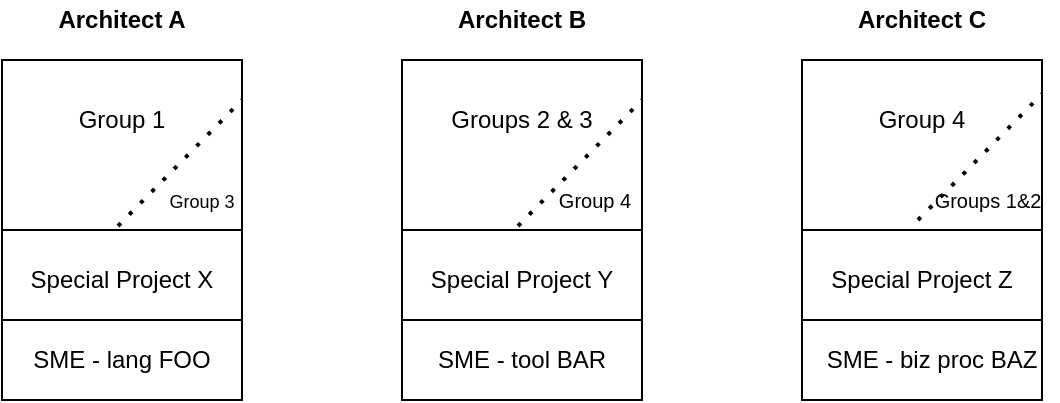 <mxfile version="14.4.4" type="github" pages="2">
  <diagram id="1Dz7WOy2FfaXCJ-6_X1h" name="Architects POV">
    <mxGraphModel dx="1099" dy="580" grid="1" gridSize="10" guides="1" tooltips="1" connect="1" arrows="1" fold="1" page="1" pageScale="1" pageWidth="850" pageHeight="1100" math="0" shadow="0">
      <root>
        <mxCell id="0" />
        <mxCell id="1" parent="0" />
        <mxCell id="tSf0u6BiJ-k97yLMqyBa-2" value="" style="rounded=0;whiteSpace=wrap;html=1;" parent="1" vertex="1">
          <mxGeometry x="159" y="109" width="120" height="170" as="geometry" />
        </mxCell>
        <mxCell id="tSf0u6BiJ-k97yLMqyBa-15" value="" style="endArrow=none;html=1;" parent="1" source="tSf0u6BiJ-k97yLMqyBa-2" edge="1">
          <mxGeometry width="50" height="50" relative="1" as="geometry">
            <mxPoint x="229" y="219" as="sourcePoint" />
            <mxPoint x="279" y="169" as="targetPoint" />
            <Array as="points">
              <mxPoint x="279" y="179" />
            </Array>
          </mxGeometry>
        </mxCell>
        <mxCell id="tSf0u6BiJ-k97yLMqyBa-16" value="" style="endArrow=none;html=1;entryX=1;entryY=0.5;entryDx=0;entryDy=0;exitX=0;exitY=0.5;exitDx=0;exitDy=0;" parent="1" source="tSf0u6BiJ-k97yLMqyBa-2" target="tSf0u6BiJ-k97yLMqyBa-2" edge="1">
          <mxGeometry width="50" height="50" relative="1" as="geometry">
            <mxPoint x="159" y="189" as="sourcePoint" />
            <mxPoint x="269" y="190" as="targetPoint" />
          </mxGeometry>
        </mxCell>
        <mxCell id="tSf0u6BiJ-k97yLMqyBa-17" value="" style="endArrow=none;html=1;entryX=1;entryY=0.5;entryDx=0;entryDy=0;exitX=0;exitY=0.5;exitDx=0;exitDy=0;" parent="1" edge="1">
          <mxGeometry width="50" height="50" relative="1" as="geometry">
            <mxPoint x="159" y="239" as="sourcePoint" />
            <mxPoint x="279" y="239" as="targetPoint" />
          </mxGeometry>
        </mxCell>
        <mxCell id="tSf0u6BiJ-k97yLMqyBa-18" value="" style="rounded=0;whiteSpace=wrap;html=1;" parent="1" vertex="1">
          <mxGeometry x="359" y="109" width="120" height="170" as="geometry" />
        </mxCell>
        <mxCell id="tSf0u6BiJ-k97yLMqyBa-19" value="" style="endArrow=none;html=1;entryX=1;entryY=0.5;entryDx=0;entryDy=0;exitX=0;exitY=0.5;exitDx=0;exitDy=0;" parent="1" source="tSf0u6BiJ-k97yLMqyBa-18" target="tSf0u6BiJ-k97yLMqyBa-18" edge="1">
          <mxGeometry width="50" height="50" relative="1" as="geometry">
            <mxPoint x="359" y="189" as="sourcePoint" />
            <mxPoint x="469" y="190" as="targetPoint" />
          </mxGeometry>
        </mxCell>
        <mxCell id="tSf0u6BiJ-k97yLMqyBa-20" value="" style="endArrow=none;html=1;entryX=1;entryY=0.5;entryDx=0;entryDy=0;exitX=0;exitY=0.5;exitDx=0;exitDy=0;" parent="1" edge="1">
          <mxGeometry width="50" height="50" relative="1" as="geometry">
            <mxPoint x="359" y="239" as="sourcePoint" />
            <mxPoint x="479" y="239" as="targetPoint" />
          </mxGeometry>
        </mxCell>
        <mxCell id="tSf0u6BiJ-k97yLMqyBa-21" value="" style="rounded=0;whiteSpace=wrap;html=1;" parent="1" vertex="1">
          <mxGeometry x="559" y="109" width="120" height="170" as="geometry" />
        </mxCell>
        <mxCell id="tSf0u6BiJ-k97yLMqyBa-22" value="" style="endArrow=none;html=1;entryX=1;entryY=0.5;entryDx=0;entryDy=0;exitX=0;exitY=0.5;exitDx=0;exitDy=0;" parent="1" source="tSf0u6BiJ-k97yLMqyBa-21" target="tSf0u6BiJ-k97yLMqyBa-21" edge="1">
          <mxGeometry width="50" height="50" relative="1" as="geometry">
            <mxPoint x="179" y="209" as="sourcePoint" />
            <mxPoint x="289" y="210" as="targetPoint" />
          </mxGeometry>
        </mxCell>
        <mxCell id="tSf0u6BiJ-k97yLMqyBa-23" value="" style="endArrow=none;html=1;entryX=1;entryY=0.5;entryDx=0;entryDy=0;exitX=0;exitY=0.5;exitDx=0;exitDy=0;" parent="1" edge="1">
          <mxGeometry width="50" height="50" relative="1" as="geometry">
            <mxPoint x="559" y="239" as="sourcePoint" />
            <mxPoint x="679" y="239" as="targetPoint" />
          </mxGeometry>
        </mxCell>
        <mxCell id="tSf0u6BiJ-k97yLMqyBa-27" value="&lt;b&gt;Architect A&lt;/b&gt;" style="text;html=1;strokeColor=none;fillColor=none;align=center;verticalAlign=middle;whiteSpace=wrap;rounded=0;" parent="1" vertex="1">
          <mxGeometry x="159" y="79" width="120" height="20" as="geometry" />
        </mxCell>
        <mxCell id="tSf0u6BiJ-k97yLMqyBa-28" value="&lt;b&gt;Architect B&lt;/b&gt;" style="text;html=1;strokeColor=none;fillColor=none;align=center;verticalAlign=middle;whiteSpace=wrap;rounded=0;" parent="1" vertex="1">
          <mxGeometry x="359" y="79" width="120" height="20" as="geometry" />
        </mxCell>
        <mxCell id="tSf0u6BiJ-k97yLMqyBa-29" value="&lt;b&gt;Architect C&lt;/b&gt;" style="text;html=1;strokeColor=none;fillColor=none;align=center;verticalAlign=middle;whiteSpace=wrap;rounded=0;" parent="1" vertex="1">
          <mxGeometry x="559" y="79" width="120" height="20" as="geometry" />
        </mxCell>
        <mxCell id="tSf0u6BiJ-k97yLMqyBa-33" value="" style="endArrow=none;dashed=1;html=1;dashPattern=1 3;strokeWidth=2;exitX=0;exitY=1;exitDx=0;exitDy=0;" parent="1" source="tSf0u6BiJ-k97yLMqyBa-39" edge="1">
          <mxGeometry width="50" height="50" relative="1" as="geometry">
            <mxPoint x="619" y="184" as="sourcePoint" />
            <mxPoint x="679" y="126" as="targetPoint" />
          </mxGeometry>
        </mxCell>
        <mxCell id="tSf0u6BiJ-k97yLMqyBa-34" value="Group 1" style="text;html=1;strokeColor=none;fillColor=none;align=center;verticalAlign=middle;whiteSpace=wrap;rounded=0;" parent="1" vertex="1">
          <mxGeometry x="189" y="129" width="60" height="20" as="geometry" />
        </mxCell>
        <mxCell id="tSf0u6BiJ-k97yLMqyBa-35" value="Groups 2 &amp;amp; 3" style="text;html=1;strokeColor=none;fillColor=none;align=center;verticalAlign=middle;whiteSpace=wrap;rounded=0;" parent="1" vertex="1">
          <mxGeometry x="379" y="129" width="80" height="20" as="geometry" />
        </mxCell>
        <mxCell id="tSf0u6BiJ-k97yLMqyBa-36" value="Group 4" style="text;html=1;strokeColor=none;fillColor=none;align=center;verticalAlign=middle;whiteSpace=wrap;rounded=0;" parent="1" vertex="1">
          <mxGeometry x="589" y="129" width="60" height="20" as="geometry" />
        </mxCell>
        <mxCell id="tSf0u6BiJ-k97yLMqyBa-37" value="&lt;font style=&quot;font-size: 9px&quot;&gt;Group 3&lt;/font&gt;" style="text;html=1;strokeColor=none;fillColor=none;align=center;verticalAlign=middle;whiteSpace=wrap;rounded=0;" parent="1" vertex="1">
          <mxGeometry x="239" y="169" width="40" height="20" as="geometry" />
        </mxCell>
        <mxCell id="tSf0u6BiJ-k97yLMqyBa-38" value="&lt;font size=&quot;1&quot;&gt;Group 4&lt;/font&gt;" style="text;html=1;strokeColor=none;fillColor=none;align=center;verticalAlign=middle;whiteSpace=wrap;rounded=0;" parent="1" vertex="1">
          <mxGeometry x="433" y="169" width="45" height="20" as="geometry" />
        </mxCell>
        <mxCell id="tSf0u6BiJ-k97yLMqyBa-39" value="&lt;font size=&quot;1&quot;&gt;Groups 1&amp;amp;2&lt;/font&gt;" style="text;html=1;strokeColor=none;fillColor=none;align=center;verticalAlign=middle;whiteSpace=wrap;rounded=0;" parent="1" vertex="1">
          <mxGeometry x="617" y="169" width="70" height="20" as="geometry" />
        </mxCell>
        <mxCell id="tSf0u6BiJ-k97yLMqyBa-41" value="" style="endArrow=none;dashed=1;html=1;dashPattern=1 3;strokeWidth=2;exitX=0;exitY=1;exitDx=0;exitDy=0;" parent="1" edge="1">
          <mxGeometry width="50" height="50" relative="1" as="geometry">
            <mxPoint x="417" y="192" as="sourcePoint" />
            <mxPoint x="479" y="129" as="targetPoint" />
          </mxGeometry>
        </mxCell>
        <mxCell id="tSf0u6BiJ-k97yLMqyBa-42" value="" style="endArrow=none;dashed=1;html=1;dashPattern=1 3;strokeWidth=2;exitX=0;exitY=1;exitDx=0;exitDy=0;" parent="1" edge="1">
          <mxGeometry width="50" height="50" relative="1" as="geometry">
            <mxPoint x="217" y="192" as="sourcePoint" />
            <mxPoint x="279" y="129" as="targetPoint" />
          </mxGeometry>
        </mxCell>
        <mxCell id="tSf0u6BiJ-k97yLMqyBa-45" value="Special Project X" style="text;html=1;strokeColor=none;fillColor=none;align=center;verticalAlign=middle;whiteSpace=wrap;rounded=0;" parent="1" vertex="1">
          <mxGeometry x="169" y="209" width="100" height="20" as="geometry" />
        </mxCell>
        <mxCell id="tSf0u6BiJ-k97yLMqyBa-47" value="Special Project Y" style="text;html=1;strokeColor=none;fillColor=none;align=center;verticalAlign=middle;whiteSpace=wrap;rounded=0;" parent="1" vertex="1">
          <mxGeometry x="369" y="209" width="100" height="20" as="geometry" />
        </mxCell>
        <mxCell id="tSf0u6BiJ-k97yLMqyBa-48" value="Special Project Z" style="text;html=1;strokeColor=none;fillColor=none;align=center;verticalAlign=middle;whiteSpace=wrap;rounded=0;" parent="1" vertex="1">
          <mxGeometry x="569" y="209" width="100" height="20" as="geometry" />
        </mxCell>
        <mxCell id="tSf0u6BiJ-k97yLMqyBa-52" value="SME - lang FOO" style="text;html=1;strokeColor=none;fillColor=none;align=center;verticalAlign=middle;whiteSpace=wrap;rounded=0;" parent="1" vertex="1">
          <mxGeometry x="169" y="249" width="100" height="20" as="geometry" />
        </mxCell>
        <mxCell id="tSf0u6BiJ-k97yLMqyBa-53" value="SME - tool BAR" style="text;html=1;strokeColor=none;fillColor=none;align=center;verticalAlign=middle;whiteSpace=wrap;rounded=0;" parent="1" vertex="1">
          <mxGeometry x="369" y="249" width="100" height="20" as="geometry" />
        </mxCell>
        <mxCell id="tSf0u6BiJ-k97yLMqyBa-54" value="SME - biz proc BAZ" style="text;html=1;strokeColor=none;fillColor=none;align=center;verticalAlign=middle;whiteSpace=wrap;rounded=0;" parent="1" vertex="1">
          <mxGeometry x="569" y="249" width="110" height="20" as="geometry" />
        </mxCell>
      </root>
    </mxGraphModel>
  </diagram>
  <diagram id="51hG3xZzr4p8CHMQl2Q2" name="Teams POV">
    <mxGraphModel dx="1822" dy="705" grid="1" gridSize="10" guides="1" tooltips="1" connect="1" arrows="1" fold="1" page="0" pageScale="1" pageWidth="850" pageHeight="1100" math="0" shadow="1">
      <root>
        <mxCell id="vm9dkruRYCmrjaV8t3G5-0" />
        <mxCell id="vm9dkruRYCmrjaV8t3G5-1" parent="vm9dkruRYCmrjaV8t3G5-0" />
        <mxCell id="vm9dkruRYCmrjaV8t3G5-2" value="" style="ellipse;whiteSpace=wrap;html=1;aspect=fixed;rounded=1;" parent="vm9dkruRYCmrjaV8t3G5-1" vertex="1">
          <mxGeometry x="94" y="240" width="120" height="120" as="geometry" />
        </mxCell>
        <mxCell id="vm9dkruRYCmrjaV8t3G5-3" value="" style="ellipse;whiteSpace=wrap;html=1;aspect=fixed;rounded=1;" parent="vm9dkruRYCmrjaV8t3G5-1" vertex="1">
          <mxGeometry x="294" y="240" width="120" height="120" as="geometry" />
        </mxCell>
        <mxCell id="vm9dkruRYCmrjaV8t3G5-4" value="" style="ellipse;whiteSpace=wrap;html=1;aspect=fixed;rounded=1;" parent="vm9dkruRYCmrjaV8t3G5-1" vertex="1">
          <mxGeometry x="494" y="240" width="120" height="120" as="geometry" />
        </mxCell>
        <mxCell id="vm9dkruRYCmrjaV8t3G5-5" value="" style="ellipse;whiteSpace=wrap;html=1;aspect=fixed;rounded=1;" parent="vm9dkruRYCmrjaV8t3G5-1" vertex="1">
          <mxGeometry x="694" y="240" width="120" height="120" as="geometry" />
        </mxCell>
        <mxCell id="vm9dkruRYCmrjaV8t3G5-6" value="&lt;b&gt;&lt;font style=&quot;font-size: 14px&quot;&gt;Group 1&lt;/font&gt;&lt;/b&gt;" style="text;html=1;strokeColor=none;fillColor=none;align=center;verticalAlign=middle;whiteSpace=wrap;rounded=1;" parent="vm9dkruRYCmrjaV8t3G5-1" vertex="1">
          <mxGeometry x="114" y="210" width="80" height="20" as="geometry" />
        </mxCell>
        <mxCell id="vm9dkruRYCmrjaV8t3G5-7" value="&lt;b&gt;&lt;font style=&quot;font-size: 14px&quot;&gt;Group 2&lt;/font&gt;&lt;/b&gt;" style="text;html=1;strokeColor=none;fillColor=none;align=center;verticalAlign=middle;whiteSpace=wrap;rounded=1;" parent="vm9dkruRYCmrjaV8t3G5-1" vertex="1">
          <mxGeometry x="314" y="210" width="80" height="20" as="geometry" />
        </mxCell>
        <mxCell id="vm9dkruRYCmrjaV8t3G5-8" value="&lt;b&gt;&lt;font style=&quot;font-size: 14px&quot;&gt;Group 3&lt;/font&gt;&lt;/b&gt;" style="text;html=1;strokeColor=none;fillColor=none;align=center;verticalAlign=middle;whiteSpace=wrap;rounded=1;" parent="vm9dkruRYCmrjaV8t3G5-1" vertex="1">
          <mxGeometry x="514" y="210" width="80" height="20" as="geometry" />
        </mxCell>
        <mxCell id="vm9dkruRYCmrjaV8t3G5-9" value="&lt;b&gt;&lt;font style=&quot;font-size: 14px&quot;&gt;Group 4&lt;/font&gt;&lt;/b&gt;" style="text;html=1;strokeColor=none;fillColor=none;align=center;verticalAlign=middle;whiteSpace=wrap;rounded=1;" parent="vm9dkruRYCmrjaV8t3G5-1" vertex="1">
          <mxGeometry x="714" y="210" width="80" height="20" as="geometry" />
        </mxCell>
        <mxCell id="Chb_cNh5jvk0SZhNKoE--0" value="&lt;font style=&quot;font-size: 14px&quot;&gt;Architect A&lt;/font&gt;" style="text;html=1;strokeColor=none;fillColor=none;align=center;verticalAlign=middle;whiteSpace=wrap;rounded=1;" parent="vm9dkruRYCmrjaV8t3G5-1" vertex="1">
          <mxGeometry x="114" y="270" width="80" height="40" as="geometry" />
        </mxCell>
        <mxCell id="Chb_cNh5jvk0SZhNKoE--1" value="&lt;font style=&quot;font-size: 14px&quot;&gt;Architect B&lt;/font&gt;" style="text;html=1;strokeColor=none;fillColor=none;align=center;verticalAlign=middle;whiteSpace=wrap;rounded=1;" parent="vm9dkruRYCmrjaV8t3G5-1" vertex="1">
          <mxGeometry x="314" y="270" width="80" height="40" as="geometry" />
        </mxCell>
        <mxCell id="Chb_cNh5jvk0SZhNKoE--2" value="&lt;font style=&quot;font-size: 14px&quot;&gt;Architect C&lt;/font&gt;" style="text;html=1;strokeColor=none;fillColor=none;align=center;verticalAlign=middle;whiteSpace=wrap;rounded=1;" parent="vm9dkruRYCmrjaV8t3G5-1" vertex="1">
          <mxGeometry x="514" y="270" width="80" height="40" as="geometry" />
        </mxCell>
        <mxCell id="Chb_cNh5jvk0SZhNKoE--3" value="&lt;font style=&quot;font-size: 14px&quot;&gt;Architect D&lt;/font&gt;" style="text;html=1;strokeColor=none;fillColor=none;align=center;verticalAlign=middle;whiteSpace=wrap;rounded=1;" parent="vm9dkruRYCmrjaV8t3G5-1" vertex="1">
          <mxGeometry x="714" y="270" width="80" height="40" as="geometry" />
        </mxCell>
        <mxCell id="Chb_cNh5jvk0SZhNKoE--4" value="&lt;font style=&quot;font-size: 10px&quot;&gt;(Architect C)&lt;/font&gt;" style="text;html=1;strokeColor=none;fillColor=none;align=center;verticalAlign=middle;whiteSpace=wrap;rounded=1;" parent="vm9dkruRYCmrjaV8t3G5-1" vertex="1">
          <mxGeometry x="114" y="300" width="80" height="40" as="geometry" />
        </mxCell>
        <mxCell id="Chb_cNh5jvk0SZhNKoE--5" value="&lt;font style=&quot;font-size: 10px&quot;&gt;(Architect C)&lt;/font&gt;" style="text;html=1;strokeColor=none;fillColor=none;align=center;verticalAlign=middle;whiteSpace=wrap;rounded=1;" parent="vm9dkruRYCmrjaV8t3G5-1" vertex="1">
          <mxGeometry x="314" y="300" width="80" height="40" as="geometry" />
        </mxCell>
        <mxCell id="Chb_cNh5jvk0SZhNKoE--6" value="&lt;font style=&quot;font-size: 10px&quot;&gt;(Architect A)&lt;/font&gt;" style="text;html=1;strokeColor=none;fillColor=none;align=center;verticalAlign=middle;whiteSpace=wrap;rounded=1;" parent="vm9dkruRYCmrjaV8t3G5-1" vertex="1">
          <mxGeometry x="514" y="300" width="80" height="40" as="geometry" />
        </mxCell>
        <mxCell id="Chb_cNh5jvk0SZhNKoE--7" value="&lt;font style=&quot;font-size: 10px&quot;&gt;(Architect B)&lt;/font&gt;" style="text;html=1;strokeColor=none;fillColor=none;align=center;verticalAlign=middle;whiteSpace=wrap;rounded=1;" parent="vm9dkruRYCmrjaV8t3G5-1" vertex="1">
          <mxGeometry x="714" y="295" width="80" height="50" as="geometry" />
        </mxCell>
        <mxCell id="maUdmF0B42aCXH4_RcYf-0" value="Business Process BAZ" style="whiteSpace=wrap;html=1;rounded=1;" parent="vm9dkruRYCmrjaV8t3G5-1" vertex="1">
          <mxGeometry x="180" y="100" width="134" height="60" as="geometry" />
        </mxCell>
        <mxCell id="maUdmF0B42aCXH4_RcYf-1" value="Tool BAR" style="whiteSpace=wrap;html=1;rounded=1;" parent="vm9dkruRYCmrjaV8t3G5-1" vertex="1">
          <mxGeometry x="394" y="100" width="120" height="60" as="geometry" />
        </mxCell>
        <mxCell id="maUdmF0B42aCXH4_RcYf-2" value="Language FOO" style="whiteSpace=wrap;html=1;rounded=1;" parent="vm9dkruRYCmrjaV8t3G5-1" vertex="1">
          <mxGeometry x="594" y="100" width="120" height="60" as="geometry" />
        </mxCell>
        <mxCell id="maUdmF0B42aCXH4_RcYf-4" value="" style="endArrow=none;html=1;entryX=0.75;entryY=1;entryDx=0;entryDy=0;exitX=0.1;exitY=0.183;exitDx=0;exitDy=0;exitPerimeter=0;" parent="vm9dkruRYCmrjaV8t3G5-1" source="vm9dkruRYCmrjaV8t3G5-3" target="maUdmF0B42aCXH4_RcYf-0" edge="1">
          <mxGeometry width="50" height="50" relative="1" as="geometry">
            <mxPoint x="274" y="220" as="sourcePoint" />
            <mxPoint x="324" y="170" as="targetPoint" />
          </mxGeometry>
        </mxCell>
        <mxCell id="maUdmF0B42aCXH4_RcYf-5" value="" style="endArrow=none;html=1;entryX=0.25;entryY=1;entryDx=0;entryDy=0;exitX=1;exitY=0;exitDx=0;exitDy=0;" parent="vm9dkruRYCmrjaV8t3G5-1" source="vm9dkruRYCmrjaV8t3G5-2" target="maUdmF0B42aCXH4_RcYf-0" edge="1">
          <mxGeometry width="50" height="50" relative="1" as="geometry">
            <mxPoint x="194" y="220" as="sourcePoint" />
            <mxPoint x="244" y="170" as="targetPoint" />
          </mxGeometry>
        </mxCell>
        <mxCell id="maUdmF0B42aCXH4_RcYf-6" value="" style="endArrow=none;html=1;exitX=1;exitY=0;exitDx=0;exitDy=0;entryX=0.5;entryY=1;entryDx=0;entryDy=0;" parent="vm9dkruRYCmrjaV8t3G5-1" source="vm9dkruRYCmrjaV8t3G5-3" target="maUdmF0B42aCXH4_RcYf-1" edge="1">
          <mxGeometry width="50" height="50" relative="1" as="geometry">
            <mxPoint x="434" y="250" as="sourcePoint" />
            <mxPoint x="484" y="200" as="targetPoint" />
          </mxGeometry>
        </mxCell>
        <mxCell id="maUdmF0B42aCXH4_RcYf-7" value="" style="endArrow=none;html=1;exitX=1;exitY=0.408;exitDx=0;exitDy=0;entryX=0;entryY=1;entryDx=0;entryDy=0;exitPerimeter=0;" parent="vm9dkruRYCmrjaV8t3G5-1" source="vm9dkruRYCmrjaV8t3G5-3" target="maUdmF0B42aCXH4_RcYf-2" edge="1">
          <mxGeometry width="50" height="50" relative="1" as="geometry">
            <mxPoint x="406.426" y="267.574" as="sourcePoint" />
            <mxPoint x="464" y="160" as="targetPoint" />
          </mxGeometry>
        </mxCell>
        <mxCell id="maUdmF0B42aCXH4_RcYf-8" value="" style="endArrow=none;html=1;exitX=1;exitY=0;exitDx=0;exitDy=0;entryX=0.325;entryY=1.033;entryDx=0;entryDy=0;entryPerimeter=0;" parent="vm9dkruRYCmrjaV8t3G5-1" source="vm9dkruRYCmrjaV8t3G5-4" target="maUdmF0B42aCXH4_RcYf-2" edge="1">
          <mxGeometry width="50" height="50" relative="1" as="geometry">
            <mxPoint x="584" y="250" as="sourcePoint" />
            <mxPoint x="634" y="200" as="targetPoint" />
          </mxGeometry>
        </mxCell>
        <mxCell id="maUdmF0B42aCXH4_RcYf-9" value="" style="endArrow=none;html=1;exitX=0;exitY=0;exitDx=0;exitDy=0;entryX=0.667;entryY=1.05;entryDx=0;entryDy=0;entryPerimeter=0;" parent="vm9dkruRYCmrjaV8t3G5-1" source="vm9dkruRYCmrjaV8t3G5-5" target="maUdmF0B42aCXH4_RcYf-2" edge="1">
          <mxGeometry width="50" height="50" relative="1" as="geometry">
            <mxPoint x="416.426" y="277.574" as="sourcePoint" />
            <mxPoint x="474" y="170" as="targetPoint" />
          </mxGeometry>
        </mxCell>
        <mxCell id="maUdmF0B42aCXH4_RcYf-10" value="&#xa;&#xa;&lt;span style=&quot;color: rgb(0, 0, 0); font-family: helvetica; font-size: 12px; font-style: normal; font-weight: 400; letter-spacing: normal; text-align: center; text-indent: 0px; text-transform: none; word-spacing: 0px; background-color: rgb(248, 249, 250); display: inline; float: none;&quot;&gt;Project X&lt;/span&gt;&#xa;&#xa;" style="whiteSpace=wrap;html=1;rounded=1;" parent="vm9dkruRYCmrjaV8t3G5-1" vertex="1">
          <mxGeometry x="194" y="440" width="120" height="60" as="geometry" />
        </mxCell>
        <mxCell id="maUdmF0B42aCXH4_RcYf-12" value="&lt;span style=&quot;color: rgb(0 , 0 , 0) ; font-family: &amp;#34;helvetica&amp;#34; ; font-size: 12px ; font-style: normal ; font-weight: 400 ; letter-spacing: normal ; text-align: center ; text-indent: 0px ; text-transform: none ; word-spacing: 0px ; background-color: rgb(248 , 249 , 250) ; display: inline ; float: none&quot;&gt;Project Y&lt;/span&gt;" style="whiteSpace=wrap;html=1;rounded=1;" parent="vm9dkruRYCmrjaV8t3G5-1" vertex="1">
          <mxGeometry x="394" y="440" width="120" height="60" as="geometry" />
        </mxCell>
        <mxCell id="maUdmF0B42aCXH4_RcYf-13" value="Project Z" style="whiteSpace=wrap;html=1;rounded=1;" parent="vm9dkruRYCmrjaV8t3G5-1" vertex="1">
          <mxGeometry x="594" y="440" width="120" height="60" as="geometry" />
        </mxCell>
        <mxCell id="maUdmF0B42aCXH4_RcYf-15" value="" style="endArrow=none;html=1;exitX=0.5;exitY=1;exitDx=0;exitDy=0;entryX=0.25;entryY=0;entryDx=0;entryDy=0;" parent="vm9dkruRYCmrjaV8t3G5-1" source="vm9dkruRYCmrjaV8t3G5-2" target="maUdmF0B42aCXH4_RcYf-10" edge="1">
          <mxGeometry width="50" height="50" relative="1" as="geometry">
            <mxPoint x="204" y="420" as="sourcePoint" />
            <mxPoint x="254" y="370" as="targetPoint" />
          </mxGeometry>
        </mxCell>
        <mxCell id="maUdmF0B42aCXH4_RcYf-18" value="" style="endArrow=none;html=1;entryX=0.5;entryY=1;entryDx=0;entryDy=0;exitX=0.75;exitY=0;exitDx=0;exitDy=0;" parent="vm9dkruRYCmrjaV8t3G5-1" source="maUdmF0B42aCXH4_RcYf-10" target="vm9dkruRYCmrjaV8t3G5-3" edge="1">
          <mxGeometry width="50" height="50" relative="1" as="geometry">
            <mxPoint x="304" y="420" as="sourcePoint" />
            <mxPoint x="354" y="370" as="targetPoint" />
          </mxGeometry>
        </mxCell>
        <mxCell id="maUdmF0B42aCXH4_RcYf-19" value="" style="endArrow=none;html=1;entryX=0.275;entryY=0.975;entryDx=0;entryDy=0;entryPerimeter=0;exitX=0.5;exitY=0;exitDx=0;exitDy=0;" parent="vm9dkruRYCmrjaV8t3G5-1" source="maUdmF0B42aCXH4_RcYf-12" target="vm9dkruRYCmrjaV8t3G5-4" edge="1">
          <mxGeometry width="50" height="50" relative="1" as="geometry">
            <mxPoint x="494" y="420" as="sourcePoint" />
            <mxPoint x="544" y="370" as="targetPoint" />
          </mxGeometry>
        </mxCell>
        <mxCell id="maUdmF0B42aCXH4_RcYf-20" value="" style="endArrow=none;html=1;entryX=0.275;entryY=0.975;entryDx=0;entryDy=0;entryPerimeter=0;exitX=0.5;exitY=0;exitDx=0;exitDy=0;" parent="vm9dkruRYCmrjaV8t3G5-1" source="maUdmF0B42aCXH4_RcYf-13" edge="1">
          <mxGeometry width="50" height="50" relative="1" as="geometry">
            <mxPoint x="504" y="440" as="sourcePoint" />
            <mxPoint x="577" y="357" as="targetPoint" />
          </mxGeometry>
        </mxCell>
        <mxCell id="maUdmF0B42aCXH4_RcYf-22" value="" style="endArrow=none;dashed=1;html=1;dashPattern=1 3;strokeWidth=2;" parent="vm9dkruRYCmrjaV8t3G5-1" edge="1">
          <mxGeometry width="50" height="50" relative="1" as="geometry">
            <mxPoint y="200" as="sourcePoint" />
            <mxPoint x="840" y="200" as="targetPoint" />
          </mxGeometry>
        </mxCell>
        <mxCell id="maUdmF0B42aCXH4_RcYf-23" value="" style="endArrow=none;dashed=1;html=1;dashPattern=1 3;strokeWidth=2;" parent="vm9dkruRYCmrjaV8t3G5-1" edge="1">
          <mxGeometry width="50" height="50" relative="1" as="geometry">
            <mxPoint y="400" as="sourcePoint" />
            <mxPoint x="840" y="400" as="targetPoint" />
          </mxGeometry>
        </mxCell>
        <mxCell id="maUdmF0B42aCXH4_RcYf-24" value="" style="endArrow=none;dashed=1;html=1;dashPattern=1 3;strokeWidth=2;" parent="vm9dkruRYCmrjaV8t3G5-1" edge="1">
          <mxGeometry width="50" height="50" relative="1" as="geometry">
            <mxPoint y="60" as="sourcePoint" />
            <mxPoint x="840" y="60" as="targetPoint" />
          </mxGeometry>
        </mxCell>
        <mxCell id="maUdmF0B42aCXH4_RcYf-25" value="" style="endArrow=none;dashed=1;html=1;dashPattern=1 3;strokeWidth=2;" parent="vm9dkruRYCmrjaV8t3G5-1" edge="1">
          <mxGeometry width="50" height="50" relative="1" as="geometry">
            <mxPoint y="530" as="sourcePoint" />
            <mxPoint x="840" y="530" as="targetPoint" />
          </mxGeometry>
        </mxCell>
        <mxCell id="maUdmF0B42aCXH4_RcYf-26" value="Text" style="text;html=1;strokeColor=none;fillColor=none;align=center;verticalAlign=middle;whiteSpace=wrap;rounded=1;" parent="vm9dkruRYCmrjaV8t3G5-1" vertex="1">
          <mxGeometry x="400" y="240" width="40" height="20" as="geometry" />
        </mxCell>
        <mxCell id="maUdmF0B42aCXH4_RcYf-27" value="Text" style="text;html=1;strokeColor=none;fillColor=none;align=center;verticalAlign=middle;whiteSpace=wrap;rounded=1;" parent="vm9dkruRYCmrjaV8t3G5-1" vertex="1">
          <mxGeometry x="400" y="240" width="40" height="20" as="geometry" />
        </mxCell>
        <mxCell id="maUdmF0B42aCXH4_RcYf-28" value="&lt;i&gt;Community of Practice&lt;/i&gt;" style="text;html=1;strokeColor=none;fillColor=none;align=center;verticalAlign=middle;whiteSpace=wrap;rounded=1;" parent="vm9dkruRYCmrjaV8t3G5-1" vertex="1">
          <mxGeometry x="25" y="120" width="40" height="20" as="geometry" />
        </mxCell>
        <mxCell id="maUdmF0B42aCXH4_RcYf-29" value="&lt;i&gt;Circle?&lt;br&gt;Lifecycle?&lt;br&gt;Chapter?&lt;br&gt;&lt;/i&gt;" style="text;html=1;strokeColor=none;fillColor=none;align=center;verticalAlign=middle;whiteSpace=wrap;rounded=1;" parent="vm9dkruRYCmrjaV8t3G5-1" vertex="1">
          <mxGeometry x="22.5" y="280" width="45" height="20" as="geometry" />
        </mxCell>
        <mxCell id="maUdmF0B42aCXH4_RcYf-30" value="&lt;i&gt;Innovation&lt;/i&gt;" style="text;html=1;strokeColor=none;fillColor=none;align=center;verticalAlign=middle;whiteSpace=wrap;rounded=1;" parent="vm9dkruRYCmrjaV8t3G5-1" vertex="1">
          <mxGeometry x="25" y="460" width="40" height="20" as="geometry" />
        </mxCell>
      </root>
    </mxGraphModel>
  </diagram>
</mxfile>
